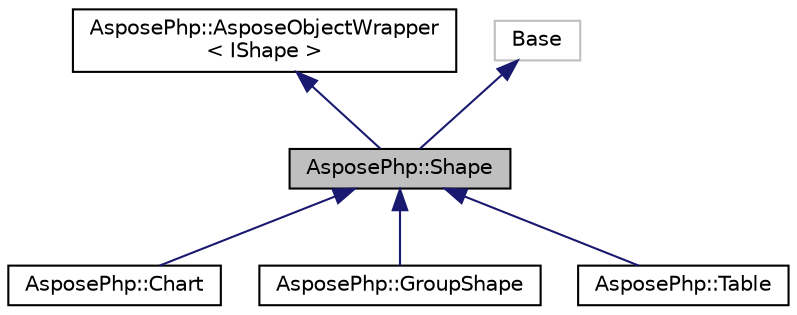 digraph "AsposePhp::Shape"
{
 // LATEX_PDF_SIZE
  edge [fontname="Helvetica",fontsize="10",labelfontname="Helvetica",labelfontsize="10"];
  node [fontname="Helvetica",fontsize="10",shape=record];
  Node1 [label="AsposePhp::Shape",height=0.2,width=0.4,color="black", fillcolor="grey75", style="filled", fontcolor="black",tooltip=" "];
  Node2 -> Node1 [dir="back",color="midnightblue",fontsize="10",style="solid",fontname="Helvetica"];
  Node2 [label="AsposePhp::AsposeObjectWrapper\l\< IShape \>",height=0.2,width=0.4,color="black", fillcolor="white", style="filled",URL="$class_aspose_php_1_1_aspose_object_wrapper.html",tooltip=" "];
  Node3 -> Node1 [dir="back",color="midnightblue",fontsize="10",style="solid",fontname="Helvetica"];
  Node3 [label="Base",height=0.2,width=0.4,color="grey75", fillcolor="white", style="filled",tooltip=" "];
  Node1 -> Node4 [dir="back",color="midnightblue",fontsize="10",style="solid",fontname="Helvetica"];
  Node4 [label="AsposePhp::Chart",height=0.2,width=0.4,color="black", fillcolor="white", style="filled",URL="$class_aspose_php_1_1_chart.html",tooltip=" "];
  Node1 -> Node5 [dir="back",color="midnightblue",fontsize="10",style="solid",fontname="Helvetica"];
  Node5 [label="AsposePhp::GroupShape",height=0.2,width=0.4,color="black", fillcolor="white", style="filled",URL="$class_aspose_php_1_1_group_shape.html",tooltip=" "];
  Node1 -> Node6 [dir="back",color="midnightblue",fontsize="10",style="solid",fontname="Helvetica"];
  Node6 [label="AsposePhp::Table",height=0.2,width=0.4,color="black", fillcolor="white", style="filled",URL="$class_aspose_php_1_1_table.html",tooltip=" "];
}
